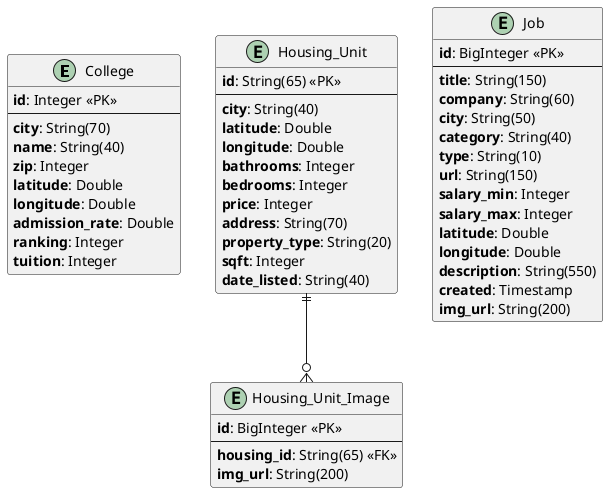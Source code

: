 @startuml

    entity College {
        **id**: Integer <<PK>>
        --
        **city**: String(70)
        **name**: String(40)
        **zip**: Integer
        **latitude**: Double
        **longitude**: Double
        **admission_rate**: Double
        **ranking**: Integer
        **tuition**: Integer
    }

    entity Housing_Unit {
        **id**: String(65) <<PK>>
        --
        **city**: String(40)  
        **latitude**: Double
        **longitude**: Double
        **bathrooms**: Integer
        **bedrooms**: Integer
        **price**: Integer
        **address**: String(70)
        **property_type**: String(20)
        **sqft**: Integer
        **date_listed**: String(40)
    }

    entity Housing_Unit_Image {
        **id**: BigInteger <<PK>>
        --
        **housing_id**: String(65) <<FK>>
        **img_url**: String(200)
    }

    entity Job {
        **id**: BigInteger <<PK>>
        --
        **title**: String(150)
        **company**: String(60)
        **city**: String(50)
        **category**: String(40)
        **type**: String(10)
        **url**: String(150)
        **salary_min**: Integer
        **salary_max**: Integer
        **latitude**: Double
        **longitude**: Double
        **description**: String(550)
        **created**: Timestamp
        **img_url**: String(200)
    }

    Housing_Unit ||--o{ Housing_Unit_Image
    

@enduml